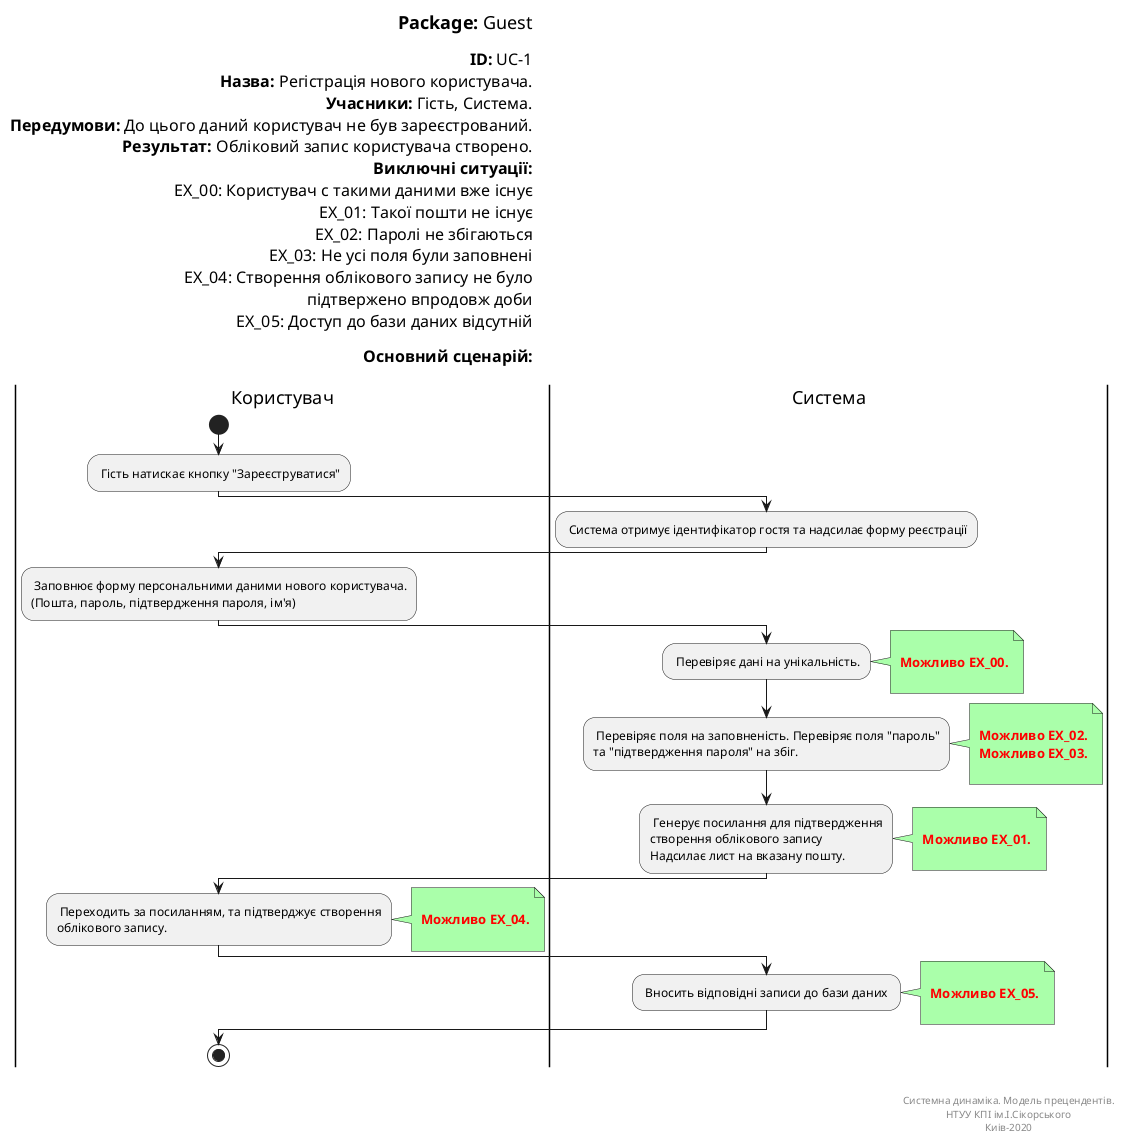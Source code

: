 @startuml

left header
<font color=000 size=18><b>Package:</b> Guest

<font color=000 size=16><b>ID:</b> UC-1
<font color=000 size=16><b>Назва:</b> Регістрація нового користувача.
<font color=000 size=16><b>Учасники:</b> Гість, Система.
<font color=000 size=16><b>Передумови:</b> До цього даний користувач не був зареєстрований.
<font color=000 size=16><b>Результат:</b> Обліковий запис користувача створено.
<font color=000 size=16><b>Виключні ситуації:</b>
<font color=000 size=16> EX_00: Користувач с такими даними вже існує
<font color=000 size=16> EX_01: Такої пошти не існує
<font color=000 size=16> EX_02: Паролі не збігаються
<font color=000 size=16> EX_03: Не усі поля були заповнені
<font color=000 size=16> EX_04: Створення облікового запису не було 
<font color=000 size=16>               підтвержено впродовж доби 
<font color=000 size=16> EX_05: Доступ до бази даних відсутній

<font color=000 size=16><b>Основний сценарій:</b>

end header

|Користувач|
start
: Гість натискає кнопку "Зареєструватися";
|Система|
: Система отримує ідентифікатор гостя та надсилає форму реєстрації;

|Користувач|

: Заповнює форму персональними даними нового користувача.
(Пошта, пароль, підтвердження пароля, ім'я) ;

|Система|

: Перевіряє дані на унікальність.;
note right #aaffaa

<font color=red><b> Можливо EX_00.

end note

: Перевіряє поля на заповненість. Перевіряє поля "пароль" 
та "підтвердження пароля" на збіг. ;

note right #aaffaa

<font color=red><b> Можливо EX_02.
<font color=red><b> Можливо EX_03.

end note

: Генерує посилання для підтвердження 
створення облікового запису
Надсилає лист на вказану пошту.;
note right #aaffaa

<font color=red><b> Можливо EX_01.

end note

|Користувач|

: Переходить за посиланням, та підтверджує створення
облікового запису. ;

note right #aaffaa

<font color=red><b> Можливо EX_04.

end note


|Система|

: Вносить відповідні записи до бази даних ;
note right #aaffaa

<font color=red><b> Можливо EX_05.

end note
|Користувач|
stop;

right footer


Системна динаміка. Модель прецендентів.
НТУУ КПІ ім.І.Сікорського
Киів-2020
end footer

@enduml